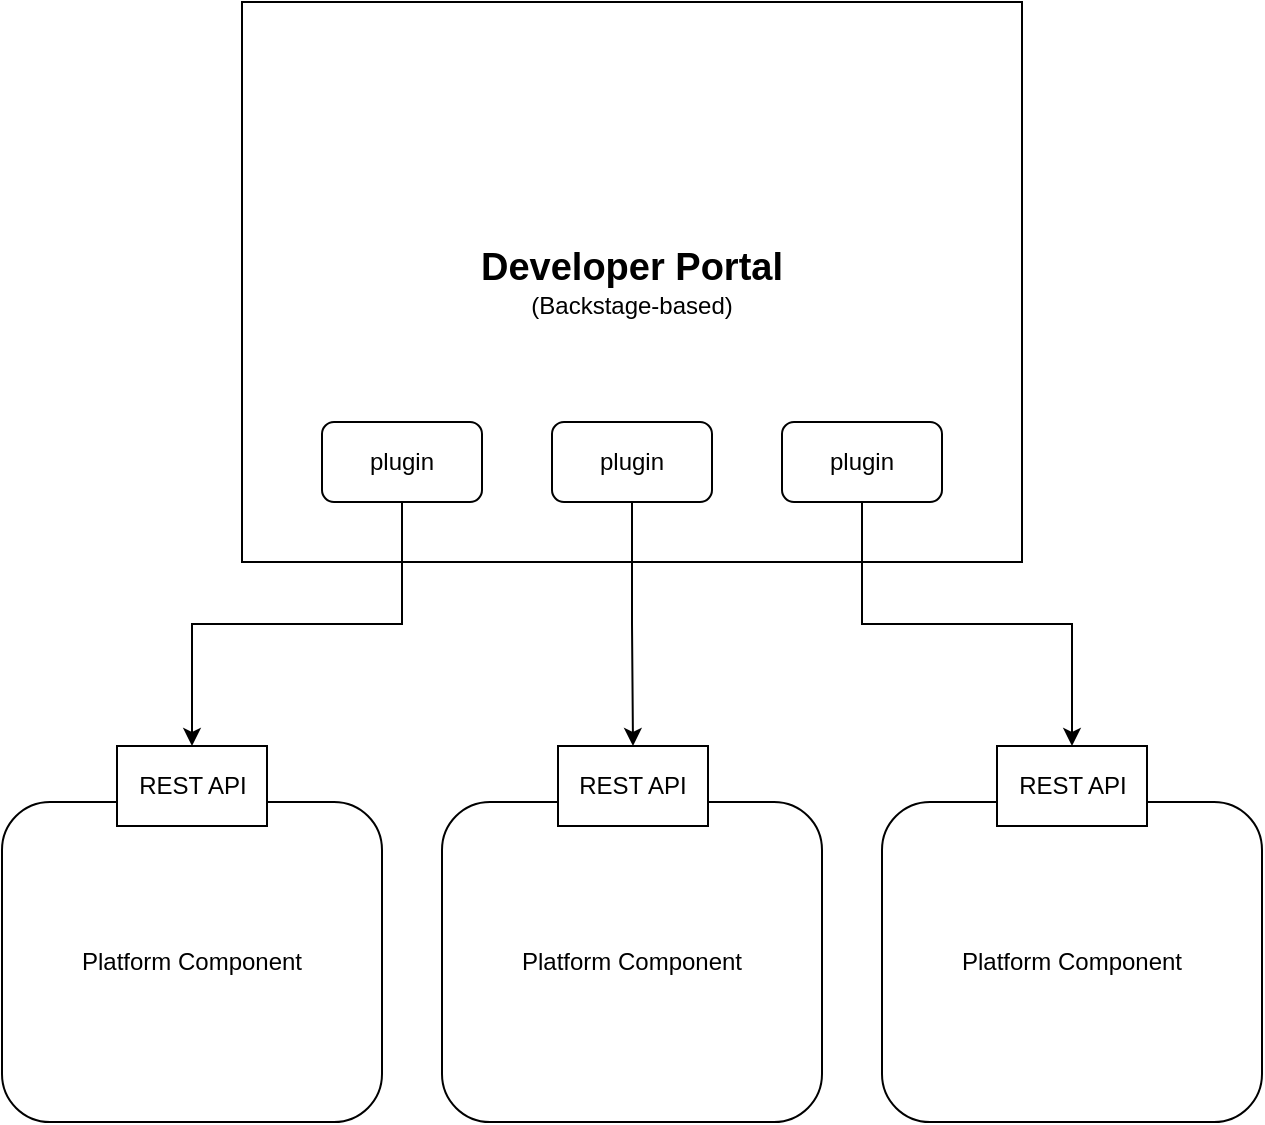 <mxfile version="24.4.0" type="device" pages="2">
  <diagram name="Synchronous Plugin Integration" id="cyEOSPVRvTddyiVJMha1">
    <mxGraphModel dx="1434" dy="908" grid="1" gridSize="10" guides="1" tooltips="1" connect="1" arrows="1" fold="1" page="1" pageScale="1" pageWidth="800" pageHeight="700" background="none" math="0" shadow="0">
      <root>
        <mxCell id="0" />
        <mxCell id="1" parent="0" />
        <mxCell id="R5UfdPeZb69ar7YFLYUF-3" value="&lt;b style=&quot;font-size: 19px;&quot;&gt;Developer Portal&lt;br&gt;&lt;/b&gt;(Backstage-based)" style="rounded=0;whiteSpace=wrap;html=1;" vertex="1" parent="1">
          <mxGeometry x="205" y="68" width="390" height="280" as="geometry" />
        </mxCell>
        <mxCell id="R5UfdPeZb69ar7YFLYUF-10" style="edgeStyle=orthogonalEdgeStyle;rounded=0;orthogonalLoop=1;jettySize=auto;html=1;exitX=0.5;exitY=1;exitDx=0;exitDy=0;entryX=0.5;entryY=0;entryDx=0;entryDy=0;" edge="1" parent="1" source="R5UfdPeZb69ar7YFLYUF-2" target="R5UfdPeZb69ar7YFLYUF-13">
          <mxGeometry relative="1" as="geometry" />
        </mxCell>
        <mxCell id="R5UfdPeZb69ar7YFLYUF-2" value="plugin" style="rounded=1;whiteSpace=wrap;html=1;" vertex="1" parent="1">
          <mxGeometry x="245" y="278" width="80" height="40" as="geometry" />
        </mxCell>
        <mxCell id="R5UfdPeZb69ar7YFLYUF-11" style="edgeStyle=orthogonalEdgeStyle;rounded=0;orthogonalLoop=1;jettySize=auto;html=1;exitX=0.5;exitY=1;exitDx=0;exitDy=0;entryX=0.5;entryY=0;entryDx=0;entryDy=0;" edge="1" parent="1" source="R5UfdPeZb69ar7YFLYUF-14" target="R5UfdPeZb69ar7YFLYUF-8">
          <mxGeometry relative="1" as="geometry" />
        </mxCell>
        <mxCell id="R5UfdPeZb69ar7YFLYUF-5" value="plugin" style="rounded=1;whiteSpace=wrap;html=1;" vertex="1" parent="1">
          <mxGeometry x="360" y="278" width="80" height="40" as="geometry" />
        </mxCell>
        <mxCell id="R5UfdPeZb69ar7YFLYUF-12" style="edgeStyle=orthogonalEdgeStyle;rounded=0;orthogonalLoop=1;jettySize=auto;html=1;exitX=0.5;exitY=1;exitDx=0;exitDy=0;" edge="1" parent="1" source="R5UfdPeZb69ar7YFLYUF-6" target="R5UfdPeZb69ar7YFLYUF-16">
          <mxGeometry relative="1" as="geometry" />
        </mxCell>
        <mxCell id="R5UfdPeZb69ar7YFLYUF-6" value="plugin" style="rounded=1;whiteSpace=wrap;html=1;" vertex="1" parent="1">
          <mxGeometry x="475" y="278" width="80" height="40" as="geometry" />
        </mxCell>
        <mxCell id="R5UfdPeZb69ar7YFLYUF-7" value="Platform Component" style="rounded=1;whiteSpace=wrap;html=1;" vertex="1" parent="1">
          <mxGeometry x="85" y="468" width="190" height="160" as="geometry" />
        </mxCell>
        <mxCell id="R5UfdPeZb69ar7YFLYUF-8" value="Platform Component" style="rounded=1;whiteSpace=wrap;html=1;" vertex="1" parent="1">
          <mxGeometry x="305" y="468" width="190" height="160" as="geometry" />
        </mxCell>
        <mxCell id="R5UfdPeZb69ar7YFLYUF-9" value="Platform Component" style="rounded=1;whiteSpace=wrap;html=1;" vertex="1" parent="1">
          <mxGeometry x="525" y="468" width="190" height="160" as="geometry" />
        </mxCell>
        <mxCell id="R5UfdPeZb69ar7YFLYUF-13" value="REST API" style="rounded=0;whiteSpace=wrap;html=1;" vertex="1" parent="1">
          <mxGeometry x="142.5" y="440" width="75" height="40" as="geometry" />
        </mxCell>
        <mxCell id="R5UfdPeZb69ar7YFLYUF-15" value="" style="edgeStyle=orthogonalEdgeStyle;rounded=0;orthogonalLoop=1;jettySize=auto;html=1;exitX=0.5;exitY=1;exitDx=0;exitDy=0;entryX=0.5;entryY=0;entryDx=0;entryDy=0;" edge="1" parent="1" source="R5UfdPeZb69ar7YFLYUF-5" target="R5UfdPeZb69ar7YFLYUF-14">
          <mxGeometry relative="1" as="geometry">
            <mxPoint x="400" y="318" as="sourcePoint" />
            <mxPoint x="400" y="468" as="targetPoint" />
          </mxGeometry>
        </mxCell>
        <mxCell id="R5UfdPeZb69ar7YFLYUF-14" value="REST API" style="rounded=0;whiteSpace=wrap;html=1;" vertex="1" parent="1">
          <mxGeometry x="363" y="440" width="75" height="40" as="geometry" />
        </mxCell>
        <mxCell id="R5UfdPeZb69ar7YFLYUF-16" value="REST API" style="rounded=0;whiteSpace=wrap;html=1;" vertex="1" parent="1">
          <mxGeometry x="582.5" y="440" width="75" height="40" as="geometry" />
        </mxCell>
      </root>
    </mxGraphModel>
  </diagram>
  <diagram name="GitOps Integration" id="8ICphjtbsZy7iXBdEEue">
    <mxGraphModel dx="1434" dy="908" grid="1" gridSize="10" guides="1" tooltips="1" connect="1" arrows="1" fold="1" page="1" pageScale="1" pageWidth="1200" pageHeight="800" background="none" math="0" shadow="0">
      <root>
        <mxCell id="bofIw79elT6MKjIWams0-0" />
        <mxCell id="bofIw79elT6MKjIWams0-1" parent="bofIw79elT6MKjIWams0-0" />
        <mxCell id="bofIw79elT6MKjIWams0-2" value="&lt;b style=&quot;font-size: 19px;&quot;&gt;Developer Portal&lt;br&gt;&lt;/b&gt;(Backstage-based)" style="rounded=0;whiteSpace=wrap;html=1;" vertex="1" parent="bofIw79elT6MKjIWams0-1">
          <mxGeometry x="59" y="168" width="390" height="280" as="geometry" />
        </mxCell>
        <mxCell id="bofIw79elT6MKjIWams0-5" style="edgeStyle=orthogonalEdgeStyle;rounded=0;orthogonalLoop=1;jettySize=auto;html=1;exitX=0.5;exitY=1;exitDx=0;exitDy=0;entryX=0.5;entryY=0;entryDx=0;entryDy=0;" edge="1" parent="bofIw79elT6MKjIWams0-1" source="bofIw79elT6MKjIWams0-14" target="bofIw79elT6MKjIWams0-10">
          <mxGeometry relative="1" as="geometry" />
        </mxCell>
        <mxCell id="bofIw79elT6MKjIWams0-6" value="plugin" style="rounded=1;whiteSpace=wrap;html=1;" vertex="1" parent="bofIw79elT6MKjIWams0-1">
          <mxGeometry x="214" y="378" width="80" height="40" as="geometry" />
        </mxCell>
        <mxCell id="bofIw79elT6MKjIWams0-10" value="&lt;b&gt;Git Provider&lt;/b&gt;" style="rounded=1;whiteSpace=wrap;html=1;" vertex="1" parent="bofIw79elT6MKjIWams0-1">
          <mxGeometry x="159" y="568" width="190" height="160" as="geometry" />
        </mxCell>
        <mxCell id="bofIw79elT6MKjIWams0-13" value="" style="edgeStyle=orthogonalEdgeStyle;rounded=0;orthogonalLoop=1;jettySize=auto;html=1;exitX=0.5;exitY=1;exitDx=0;exitDy=0;entryX=0.5;entryY=0;entryDx=0;entryDy=0;" edge="1" parent="bofIw79elT6MKjIWams0-1" source="bofIw79elT6MKjIWams0-6" target="bofIw79elT6MKjIWams0-14">
          <mxGeometry relative="1" as="geometry">
            <mxPoint x="254" y="418" as="sourcePoint" />
            <mxPoint x="254" y="568" as="targetPoint" />
          </mxGeometry>
        </mxCell>
        <mxCell id="bofIw79elT6MKjIWams0-14" value="API / Git Protocol" style="rounded=0;whiteSpace=wrap;html=1;" vertex="1" parent="bofIw79elT6MKjIWams0-1">
          <mxGeometry x="217" y="540" width="75" height="40" as="geometry" />
        </mxCell>
        <mxCell id="B-u57nszaA7qgpNTq7FH-0" value="&lt;span style=&quot;font-size: 19px;&quot;&gt;&lt;b&gt;Container Platform&lt;br&gt;&lt;/b&gt;&lt;/span&gt;(Kubernetes-based)" style="rounded=0;whiteSpace=wrap;html=1;" vertex="1" parent="bofIw79elT6MKjIWams0-1">
          <mxGeometry x="580" y="220" width="520" height="520" as="geometry" />
        </mxCell>
        <mxCell id="B-u57nszaA7qgpNTq7FH-1" value="Git" style="rounded=0;whiteSpace=wrap;html=1;" vertex="1" parent="bofIw79elT6MKjIWams0-1">
          <mxGeometry x="330" y="610" width="40" height="60" as="geometry" />
        </mxCell>
        <mxCell id="B-u57nszaA7qgpNTq7FH-3" style="edgeStyle=orthogonalEdgeStyle;rounded=0;orthogonalLoop=1;jettySize=auto;html=1;exitX=0;exitY=0.5;exitDx=0;exitDy=0;entryX=1;entryY=0.5;entryDx=0;entryDy=0;" edge="1" parent="bofIw79elT6MKjIWams0-1" source="B-u57nszaA7qgpNTq7FH-2" target="B-u57nszaA7qgpNTq7FH-1">
          <mxGeometry relative="1" as="geometry">
            <mxPoint x="380" y="640" as="targetPoint" />
          </mxGeometry>
        </mxCell>
        <mxCell id="B-u57nszaA7qgpNTq7FH-2" value="&lt;b&gt;GitOps Reconciler&lt;/b&gt;" style="rounded=1;whiteSpace=wrap;html=1;" vertex="1" parent="bofIw79elT6MKjIWams0-1">
          <mxGeometry x="630" y="579" width="160" height="122" as="geometry" />
        </mxCell>
        <mxCell id="B-u57nszaA7qgpNTq7FH-7" value="CR" style="shape=hexagon;perimeter=hexagonPerimeter2;whiteSpace=wrap;html=1;fixedSize=1;size=10;" vertex="1" parent="bofIw79elT6MKjIWams0-1">
          <mxGeometry x="910" y="584" width="60" height="30" as="geometry" />
        </mxCell>
        <mxCell id="B-u57nszaA7qgpNTq7FH-8" value="CR" style="shape=hexagon;perimeter=hexagonPerimeter2;whiteSpace=wrap;html=1;fixedSize=1;size=10;" vertex="1" parent="bofIw79elT6MKjIWams0-1">
          <mxGeometry x="910" y="624" width="60" height="30" as="geometry" />
        </mxCell>
        <mxCell id="B-u57nszaA7qgpNTq7FH-9" value="CR" style="shape=hexagon;perimeter=hexagonPerimeter2;whiteSpace=wrap;html=1;fixedSize=1;size=10;" vertex="1" parent="bofIw79elT6MKjIWams0-1">
          <mxGeometry x="910" y="664" width="60" height="30" as="geometry" />
        </mxCell>
        <mxCell id="B-u57nszaA7qgpNTq7FH-11" value="CR" style="shape=hexagon;perimeter=hexagonPerimeter2;whiteSpace=wrap;html=1;fixedSize=1;size=10;" vertex="1" parent="bofIw79elT6MKjIWams0-1">
          <mxGeometry x="980" y="624" width="60" height="30" as="geometry" />
        </mxCell>
        <mxCell id="B-u57nszaA7qgpNTq7FH-13" style="edgeStyle=orthogonalEdgeStyle;rounded=0;orthogonalLoop=1;jettySize=auto;html=1;exitX=1;exitY=0.5;exitDx=0;exitDy=0;entryX=0;entryY=0.5;entryDx=0;entryDy=0;entryPerimeter=0;" edge="1" parent="bofIw79elT6MKjIWams0-1" source="B-u57nszaA7qgpNTq7FH-2">
          <mxGeometry relative="1" as="geometry">
            <mxPoint x="840" y="640" as="targetPoint" />
          </mxGeometry>
        </mxCell>
        <mxCell id="B-u57nszaA7qgpNTq7FH-14" value="" style="strokeWidth=2;html=1;shape=mxgraph.flowchart.annotation_1;align=left;pointerEvents=1;" vertex="1" parent="bofIw79elT6MKjIWams0-1">
          <mxGeometry x="860" y="590" width="20" height="100" as="geometry" />
        </mxCell>
        <mxCell id="B-u57nszaA7qgpNTq7FH-26" style="edgeStyle=orthogonalEdgeStyle;rounded=0;orthogonalLoop=1;jettySize=auto;html=1;exitX=0.5;exitY=0;exitDx=0;exitDy=0;" edge="1" parent="bofIw79elT6MKjIWams0-1" source="B-u57nszaA7qgpNTq7FH-15" target="B-u57nszaA7qgpNTq7FH-25">
          <mxGeometry relative="1" as="geometry" />
        </mxCell>
        <mxCell id="B-u57nszaA7qgpNTq7FH-15" value="operator" style="rounded=1;whiteSpace=wrap;html=1;" vertex="1" parent="bofIw79elT6MKjIWams0-1">
          <mxGeometry x="789" y="263" width="122" height="60" as="geometry" />
        </mxCell>
        <mxCell id="B-u57nszaA7qgpNTq7FH-20" style="edgeStyle=orthogonalEdgeStyle;rounded=0;orthogonalLoop=1;jettySize=auto;html=1;exitX=1;exitY=0.5;exitDx=0;exitDy=0;" edge="1" parent="bofIw79elT6MKjIWams0-1" source="B-u57nszaA7qgpNTq7FH-16" target="B-u57nszaA7qgpNTq7FH-11">
          <mxGeometry relative="1" as="geometry" />
        </mxCell>
        <mxCell id="B-u57nszaA7qgpNTq7FH-28" style="edgeStyle=orthogonalEdgeStyle;rounded=0;orthogonalLoop=1;jettySize=auto;html=1;exitX=0;exitY=0.5;exitDx=0;exitDy=0;entryX=1;entryY=0.5;entryDx=0;entryDy=0;" edge="1" parent="bofIw79elT6MKjIWams0-1" source="B-u57nszaA7qgpNTq7FH-16" target="B-u57nszaA7qgpNTq7FH-27">
          <mxGeometry relative="1" as="geometry" />
        </mxCell>
        <mxCell id="B-u57nszaA7qgpNTq7FH-16" value="operator" style="rounded=1;whiteSpace=wrap;html=1;" vertex="1" parent="bofIw79elT6MKjIWams0-1">
          <mxGeometry x="789" y="341" width="122" height="60" as="geometry" />
        </mxCell>
        <mxCell id="B-u57nszaA7qgpNTq7FH-21" style="edgeStyle=orthogonalEdgeStyle;rounded=0;orthogonalLoop=1;jettySize=auto;html=1;exitX=0.5;exitY=1;exitDx=0;exitDy=0;" edge="1" parent="bofIw79elT6MKjIWams0-1" source="B-u57nszaA7qgpNTq7FH-17">
          <mxGeometry relative="1" as="geometry">
            <mxPoint x="1010" y="580" as="targetPoint" />
          </mxGeometry>
        </mxCell>
        <mxCell id="B-u57nszaA7qgpNTq7FH-17" value="operator" style="rounded=1;whiteSpace=wrap;html=1;" vertex="1" parent="bofIw79elT6MKjIWams0-1">
          <mxGeometry x="949" y="263" width="122" height="60" as="geometry" />
        </mxCell>
        <mxCell id="B-u57nszaA7qgpNTq7FH-19" style="edgeStyle=orthogonalEdgeStyle;rounded=0;orthogonalLoop=1;jettySize=auto;html=1;exitX=1;exitY=0.5;exitDx=0;exitDy=0;entryX=0.5;entryY=0;entryDx=0;entryDy=0;" edge="1" parent="bofIw79elT6MKjIWams0-1" source="B-u57nszaA7qgpNTq7FH-15" target="B-u57nszaA7qgpNTq7FH-7">
          <mxGeometry relative="1" as="geometry">
            <mxPoint x="940" y="550" as="targetPoint" />
            <Array as="points">
              <mxPoint x="940" y="293" />
            </Array>
          </mxGeometry>
        </mxCell>
        <mxCell id="B-u57nszaA7qgpNTq7FH-10" value="CR" style="shape=hexagon;perimeter=hexagonPerimeter2;whiteSpace=wrap;html=1;fixedSize=1;size=10;" vertex="1" parent="bofIw79elT6MKjIWams0-1">
          <mxGeometry x="980" y="584" width="60" height="30" as="geometry" />
        </mxCell>
        <mxCell id="B-u57nszaA7qgpNTq7FH-22" value="Cloud Service &lt;br&gt;Instance" style="ellipse;shape=cloud;whiteSpace=wrap;html=1;" vertex="1" parent="bofIw79elT6MKjIWams0-1">
          <mxGeometry x="940" y="48" width="180" height="133" as="geometry" />
        </mxCell>
        <mxCell id="B-u57nszaA7qgpNTq7FH-23" style="edgeStyle=orthogonalEdgeStyle;rounded=0;orthogonalLoop=1;jettySize=auto;html=1;exitX=0.5;exitY=0;exitDx=0;exitDy=0;entryX=0.55;entryY=0.95;entryDx=0;entryDy=0;entryPerimeter=0;" edge="1" parent="bofIw79elT6MKjIWams0-1" source="B-u57nszaA7qgpNTq7FH-17" target="B-u57nszaA7qgpNTq7FH-22">
          <mxGeometry relative="1" as="geometry">
            <Array as="points">
              <mxPoint x="1010" y="210" />
              <mxPoint x="1039" y="210" />
            </Array>
          </mxGeometry>
        </mxCell>
        <mxCell id="B-u57nszaA7qgpNTq7FH-25" value="Infrastructure Management Appliance &lt;br&gt;(on-prem datacenter)" style="rounded=0;whiteSpace=wrap;html=1;" vertex="1" parent="bofIw79elT6MKjIWams0-1">
          <mxGeometry x="780" y="68" width="140" height="100" as="geometry" />
        </mxCell>
        <mxCell id="B-u57nszaA7qgpNTq7FH-27" value="Middleware &lt;br&gt;(managed in the local container platform)" style="whiteSpace=wrap;html=1;aspect=fixed;dashed=1;dashPattern=12 12;" vertex="1" parent="bofIw79elT6MKjIWams0-1">
          <mxGeometry x="610" y="306" width="130" height="130" as="geometry" />
        </mxCell>
      </root>
    </mxGraphModel>
  </diagram>
</mxfile>
